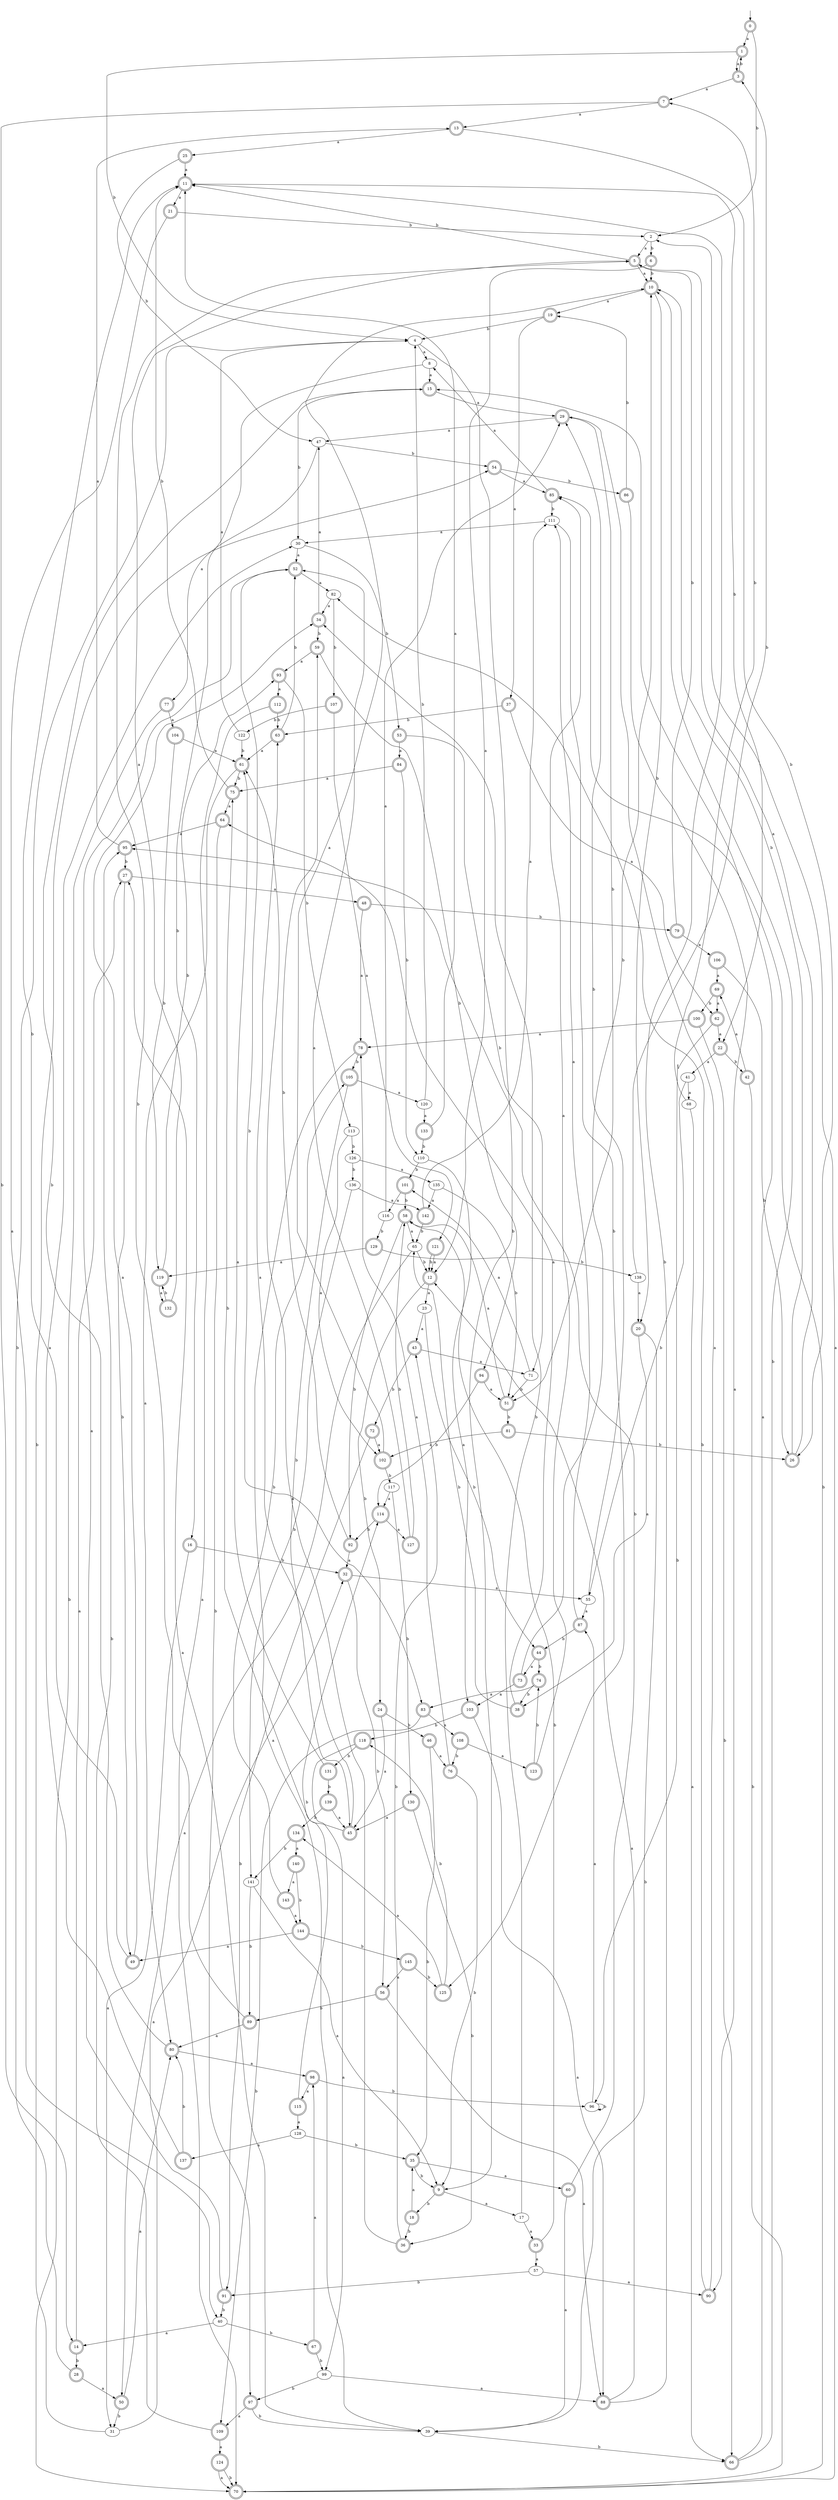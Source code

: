 digraph RandomDFA {
  __start0 [label="", shape=none];
  __start0 -> 0 [label=""];
  0 [shape=circle] [shape=doublecircle]
  0 -> 1 [label="a"]
  0 -> 2 [label="b"]
  1 [shape=doublecircle]
  1 -> 3 [label="a"]
  1 -> 4 [label="b"]
  2
  2 -> 5 [label="a"]
  2 -> 6 [label="b"]
  3 [shape=doublecircle]
  3 -> 7 [label="a"]
  3 -> 1 [label="b"]
  4
  4 -> 8 [label="a"]
  4 -> 9 [label="b"]
  5 [shape=doublecircle]
  5 -> 10 [label="a"]
  5 -> 11 [label="b"]
  6 [shape=doublecircle]
  6 -> 12 [label="a"]
  6 -> 10 [label="b"]
  7 [shape=doublecircle]
  7 -> 13 [label="a"]
  7 -> 14 [label="b"]
  8
  8 -> 15 [label="a"]
  8 -> 16 [label="b"]
  9 [shape=doublecircle]
  9 -> 17 [label="a"]
  9 -> 18 [label="b"]
  10 [shape=doublecircle]
  10 -> 19 [label="a"]
  10 -> 20 [label="b"]
  11 [shape=doublecircle]
  11 -> 21 [label="a"]
  11 -> 22 [label="b"]
  12 [shape=doublecircle]
  12 -> 23 [label="a"]
  12 -> 24 [label="b"]
  13 [shape=doublecircle]
  13 -> 25 [label="a"]
  13 -> 26 [label="b"]
  14 [shape=doublecircle]
  14 -> 27 [label="a"]
  14 -> 28 [label="b"]
  15 [shape=doublecircle]
  15 -> 29 [label="a"]
  15 -> 30 [label="b"]
  16 [shape=doublecircle]
  16 -> 31 [label="a"]
  16 -> 32 [label="b"]
  17
  17 -> 33 [label="a"]
  17 -> 34 [label="b"]
  18 [shape=doublecircle]
  18 -> 35 [label="a"]
  18 -> 36 [label="b"]
  19 [shape=doublecircle]
  19 -> 37 [label="a"]
  19 -> 4 [label="b"]
  20 [shape=doublecircle]
  20 -> 38 [label="a"]
  20 -> 39 [label="b"]
  21 [shape=doublecircle]
  21 -> 40 [label="a"]
  21 -> 2 [label="b"]
  22 [shape=doublecircle]
  22 -> 41 [label="a"]
  22 -> 42 [label="b"]
  23
  23 -> 43 [label="a"]
  23 -> 44 [label="b"]
  24 [shape=doublecircle]
  24 -> 45 [label="a"]
  24 -> 46 [label="b"]
  25 [shape=doublecircle]
  25 -> 11 [label="a"]
  25 -> 47 [label="b"]
  26 [shape=doublecircle]
  26 -> 5 [label="a"]
  26 -> 10 [label="b"]
  27 [shape=doublecircle]
  27 -> 48 [label="a"]
  27 -> 49 [label="b"]
  28 [shape=doublecircle]
  28 -> 50 [label="a"]
  28 -> 4 [label="b"]
  29 [shape=doublecircle]
  29 -> 47 [label="a"]
  29 -> 51 [label="b"]
  30
  30 -> 52 [label="a"]
  30 -> 53 [label="b"]
  31
  31 -> 32 [label="a"]
  31 -> 54 [label="b"]
  32 [shape=doublecircle]
  32 -> 55 [label="a"]
  32 -> 56 [label="b"]
  33 [shape=doublecircle]
  33 -> 57 [label="a"]
  33 -> 58 [label="b"]
  34 [shape=doublecircle]
  34 -> 47 [label="a"]
  34 -> 59 [label="b"]
  35 [shape=doublecircle]
  35 -> 60 [label="a"]
  35 -> 9 [label="b"]
  36 [shape=doublecircle]
  36 -> 61 [label="a"]
  36 -> 43 [label="b"]
  37 [shape=doublecircle]
  37 -> 62 [label="a"]
  37 -> 63 [label="b"]
  38 [shape=doublecircle]
  38 -> 64 [label="a"]
  38 -> 65 [label="b"]
  39
  39 -> 27 [label="a"]
  39 -> 66 [label="b"]
  40
  40 -> 14 [label="a"]
  40 -> 67 [label="b"]
  41
  41 -> 68 [label="a"]
  41 -> 55 [label="b"]
  42 [shape=doublecircle]
  42 -> 69 [label="a"]
  42 -> 70 [label="b"]
  43 [shape=doublecircle]
  43 -> 71 [label="a"]
  43 -> 72 [label="b"]
  44 [shape=doublecircle]
  44 -> 73 [label="a"]
  44 -> 74 [label="b"]
  45 [shape=doublecircle]
  45 -> 63 [label="a"]
  45 -> 75 [label="b"]
  46 [shape=doublecircle]
  46 -> 76 [label="a"]
  46 -> 35 [label="b"]
  47
  47 -> 77 [label="a"]
  47 -> 54 [label="b"]
  48 [shape=doublecircle]
  48 -> 78 [label="a"]
  48 -> 79 [label="b"]
  49 [shape=doublecircle]
  49 -> 34 [label="a"]
  49 -> 11 [label="b"]
  50 [shape=doublecircle]
  50 -> 80 [label="a"]
  50 -> 31 [label="b"]
  51 [shape=doublecircle]
  51 -> 58 [label="a"]
  51 -> 81 [label="b"]
  52 [shape=doublecircle]
  52 -> 82 [label="a"]
  52 -> 83 [label="b"]
  53 [shape=doublecircle]
  53 -> 84 [label="a"]
  53 -> 71 [label="b"]
  54 [shape=doublecircle]
  54 -> 85 [label="a"]
  54 -> 86 [label="b"]
  55
  55 -> 87 [label="a"]
  55 -> 29 [label="b"]
  56 [shape=doublecircle]
  56 -> 88 [label="a"]
  56 -> 89 [label="b"]
  57
  57 -> 90 [label="a"]
  57 -> 91 [label="b"]
  58 [shape=doublecircle]
  58 -> 65 [label="a"]
  58 -> 92 [label="b"]
  59 [shape=doublecircle]
  59 -> 93 [label="a"]
  59 -> 94 [label="b"]
  60 [shape=doublecircle]
  60 -> 39 [label="a"]
  60 -> 95 [label="b"]
  61 [shape=doublecircle]
  61 -> 80 [label="a"]
  61 -> 75 [label="b"]
  62 [shape=doublecircle]
  62 -> 22 [label="a"]
  62 -> 96 [label="b"]
  63 [shape=doublecircle]
  63 -> 61 [label="a"]
  63 -> 52 [label="b"]
  64 [shape=doublecircle]
  64 -> 95 [label="a"]
  64 -> 97 [label="b"]
  65
  65 -> 50 [label="a"]
  65 -> 12 [label="b"]
  66 [shape=doublecircle]
  66 -> 15 [label="a"]
  66 -> 10 [label="b"]
  67 [shape=doublecircle]
  67 -> 98 [label="a"]
  67 -> 99 [label="b"]
  68
  68 -> 66 [label="a"]
  68 -> 7 [label="b"]
  69 [shape=doublecircle]
  69 -> 62 [label="a"]
  69 -> 100 [label="b"]
  70 [shape=doublecircle]
  70 -> 2 [label="a"]
  70 -> 85 [label="b"]
  71
  71 -> 101 [label="a"]
  71 -> 51 [label="b"]
  72 [shape=doublecircle]
  72 -> 102 [label="a"]
  72 -> 91 [label="b"]
  73 [shape=doublecircle]
  73 -> 103 [label="a"]
  73 -> 10 [label="b"]
  74 [shape=doublecircle]
  74 -> 83 [label="a"]
  74 -> 38 [label="b"]
  75 [shape=doublecircle]
  75 -> 64 [label="a"]
  75 -> 11 [label="b"]
  76 [shape=doublecircle]
  76 -> 78 [label="a"]
  76 -> 9 [label="b"]
  77 [shape=doublecircle]
  77 -> 104 [label="a"]
  77 -> 70 [label="b"]
  78 [shape=doublecircle]
  78 -> 39 [label="a"]
  78 -> 105 [label="b"]
  79 [shape=doublecircle]
  79 -> 106 [label="a"]
  79 -> 5 [label="b"]
  80 [shape=doublecircle]
  80 -> 98 [label="a"]
  80 -> 15 [label="b"]
  81 [shape=doublecircle]
  81 -> 102 [label="a"]
  81 -> 26 [label="b"]
  82
  82 -> 34 [label="a"]
  82 -> 107 [label="b"]
  83 [shape=doublecircle]
  83 -> 108 [label="a"]
  83 -> 109 [label="b"]
  84 [shape=doublecircle]
  84 -> 75 [label="a"]
  84 -> 110 [label="b"]
  85 [shape=doublecircle]
  85 -> 8 [label="a"]
  85 -> 111 [label="b"]
  86 [shape=doublecircle]
  86 -> 90 [label="a"]
  86 -> 19 [label="b"]
  87 [shape=doublecircle]
  87 -> 111 [label="a"]
  87 -> 44 [label="b"]
  88 [shape=doublecircle]
  88 -> 12 [label="a"]
  88 -> 11 [label="b"]
  89 [shape=doublecircle]
  89 -> 80 [label="a"]
  89 -> 5 [label="b"]
  90 [shape=doublecircle]
  90 -> 29 [label="a"]
  90 -> 82 [label="b"]
  91 [shape=doublecircle]
  91 -> 52 [label="a"]
  91 -> 40 [label="b"]
  92 [shape=doublecircle]
  92 -> 32 [label="a"]
  92 -> 59 [label="b"]
  93 [shape=doublecircle]
  93 -> 112 [label="a"]
  93 -> 113 [label="b"]
  94 [shape=doublecircle]
  94 -> 51 [label="a"]
  94 -> 114 [label="b"]
  95 [shape=doublecircle]
  95 -> 13 [label="a"]
  95 -> 27 [label="b"]
  96
  96 -> 87 [label="a"]
  96 -> 96 [label="b"]
  97 [shape=doublecircle]
  97 -> 109 [label="a"]
  97 -> 39 [label="b"]
  98 [shape=doublecircle]
  98 -> 115 [label="a"]
  98 -> 96 [label="b"]
  99
  99 -> 88 [label="a"]
  99 -> 97 [label="b"]
  100 [shape=doublecircle]
  100 -> 78 [label="a"]
  100 -> 66 [label="b"]
  101 [shape=doublecircle]
  101 -> 116 [label="a"]
  101 -> 58 [label="b"]
  102 [shape=doublecircle]
  102 -> 10 [label="a"]
  102 -> 117 [label="b"]
  103 [shape=doublecircle]
  103 -> 88 [label="a"]
  103 -> 118 [label="b"]
  104 [shape=doublecircle]
  104 -> 61 [label="a"]
  104 -> 119 [label="b"]
  105 [shape=doublecircle]
  105 -> 120 [label="a"]
  105 -> 45 [label="b"]
  106 [shape=doublecircle]
  106 -> 69 [label="a"]
  106 -> 26 [label="b"]
  107 [shape=doublecircle]
  107 -> 121 [label="a"]
  107 -> 122 [label="b"]
  108 [shape=doublecircle]
  108 -> 123 [label="a"]
  108 -> 76 [label="b"]
  109 [shape=doublecircle]
  109 -> 124 [label="a"]
  109 -> 95 [label="b"]
  110
  110 -> 103 [label="a"]
  110 -> 101 [label="b"]
  111
  111 -> 30 [label="a"]
  111 -> 125 [label="b"]
  112 [shape=doublecircle]
  112 -> 70 [label="a"]
  112 -> 63 [label="b"]
  113
  113 -> 102 [label="a"]
  113 -> 126 [label="b"]
  114 [shape=doublecircle]
  114 -> 127 [label="a"]
  114 -> 92 [label="b"]
  115 [shape=doublecircle]
  115 -> 128 [label="a"]
  115 -> 114 [label="b"]
  116
  116 -> 29 [label="a"]
  116 -> 129 [label="b"]
  117
  117 -> 114 [label="a"]
  117 -> 130 [label="b"]
  118 [shape=doublecircle]
  118 -> 99 [label="a"]
  118 -> 131 [label="b"]
  119 [shape=doublecircle]
  119 -> 132 [label="a"]
  119 -> 93 [label="b"]
  120
  120 -> 133 [label="a"]
  120 -> 4 [label="b"]
  121 [shape=doublecircle]
  121 -> 12 [label="a"]
  121 -> 12 [label="b"]
  122
  122 -> 4 [label="a"]
  122 -> 61 [label="b"]
  123 [shape=doublecircle]
  123 -> 85 [label="a"]
  123 -> 74 [label="b"]
  124 [shape=doublecircle]
  124 -> 70 [label="a"]
  124 -> 70 [label="b"]
  125 [shape=doublecircle]
  125 -> 134 [label="a"]
  125 -> 118 [label="b"]
  126
  126 -> 135 [label="a"]
  126 -> 136 [label="b"]
  127 [shape=doublecircle]
  127 -> 52 [label="a"]
  127 -> 58 [label="b"]
  128
  128 -> 137 [label="a"]
  128 -> 35 [label="b"]
  129 [shape=doublecircle]
  129 -> 119 [label="a"]
  129 -> 138 [label="b"]
  130 [shape=doublecircle]
  130 -> 45 [label="a"]
  130 -> 36 [label="b"]
  131 [shape=doublecircle]
  131 -> 61 [label="a"]
  131 -> 139 [label="b"]
  132 [shape=doublecircle]
  132 -> 5 [label="a"]
  132 -> 119 [label="b"]
  133 [shape=doublecircle]
  133 -> 11 [label="a"]
  133 -> 110 [label="b"]
  134 [shape=doublecircle]
  134 -> 140 [label="a"]
  134 -> 141 [label="b"]
  135
  135 -> 142 [label="a"]
  135 -> 51 [label="b"]
  136
  136 -> 142 [label="a"]
  136 -> 141 [label="b"]
  137 [shape=doublecircle]
  137 -> 30 [label="a"]
  137 -> 80 [label="b"]
  138
  138 -> 20 [label="a"]
  138 -> 3 [label="b"]
  139 [shape=doublecircle]
  139 -> 45 [label="a"]
  139 -> 134 [label="b"]
  140 [shape=doublecircle]
  140 -> 143 [label="a"]
  140 -> 144 [label="b"]
  141
  141 -> 9 [label="a"]
  141 -> 89 [label="b"]
  142 [shape=doublecircle]
  142 -> 111 [label="a"]
  142 -> 65 [label="b"]
  143 [shape=doublecircle]
  143 -> 144 [label="a"]
  143 -> 105 [label="b"]
  144 [shape=doublecircle]
  144 -> 49 [label="a"]
  144 -> 145 [label="b"]
  145 [shape=doublecircle]
  145 -> 56 [label="a"]
  145 -> 125 [label="b"]
}
